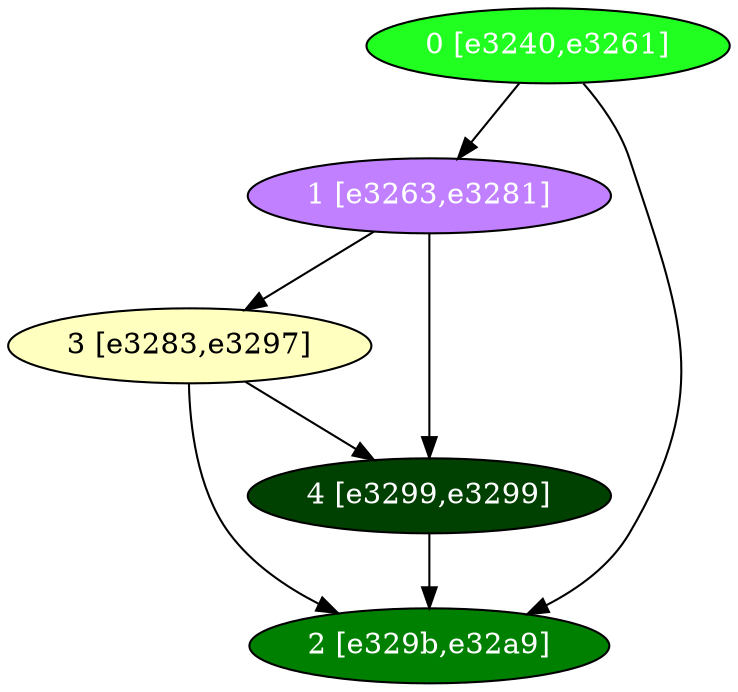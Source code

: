 diGraph libnss3{
	libnss3_0  [style=filled fillcolor="#20FF20" fontcolor="#ffffff" shape=oval label="0 [e3240,e3261]"]
	libnss3_1  [style=filled fillcolor="#C080FF" fontcolor="#ffffff" shape=oval label="1 [e3263,e3281]"]
	libnss3_2  [style=filled fillcolor="#008000" fontcolor="#ffffff" shape=oval label="2 [e329b,e32a9]"]
	libnss3_3  [style=filled fillcolor="#FFFFC0" fontcolor="#000000" shape=oval label="3 [e3283,e3297]"]
	libnss3_4  [style=filled fillcolor="#004000" fontcolor="#ffffff" shape=oval label="4 [e3299,e3299]"]

	libnss3_0 -> libnss3_1
	libnss3_0 -> libnss3_2
	libnss3_1 -> libnss3_3
	libnss3_1 -> libnss3_4
	libnss3_3 -> libnss3_2
	libnss3_3 -> libnss3_4
	libnss3_4 -> libnss3_2
}
